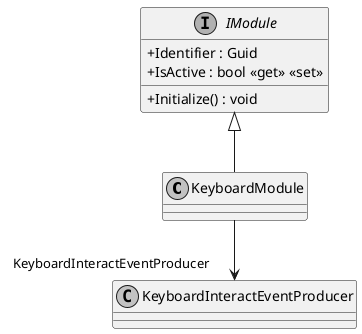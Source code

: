 @startuml
skinparam monochrome true
skinparam classAttributeIconSize 0

class KeyboardModule {
}

interface IModule {
    + Identifier : Guid
    + IsActive : bool <<get>> <<set>>
    + Initialize() : void
}

IModule <|-- KeyboardModule
KeyboardModule --> "  KeyboardInteractEventProducer" KeyboardInteractEventProducer
@enduml

